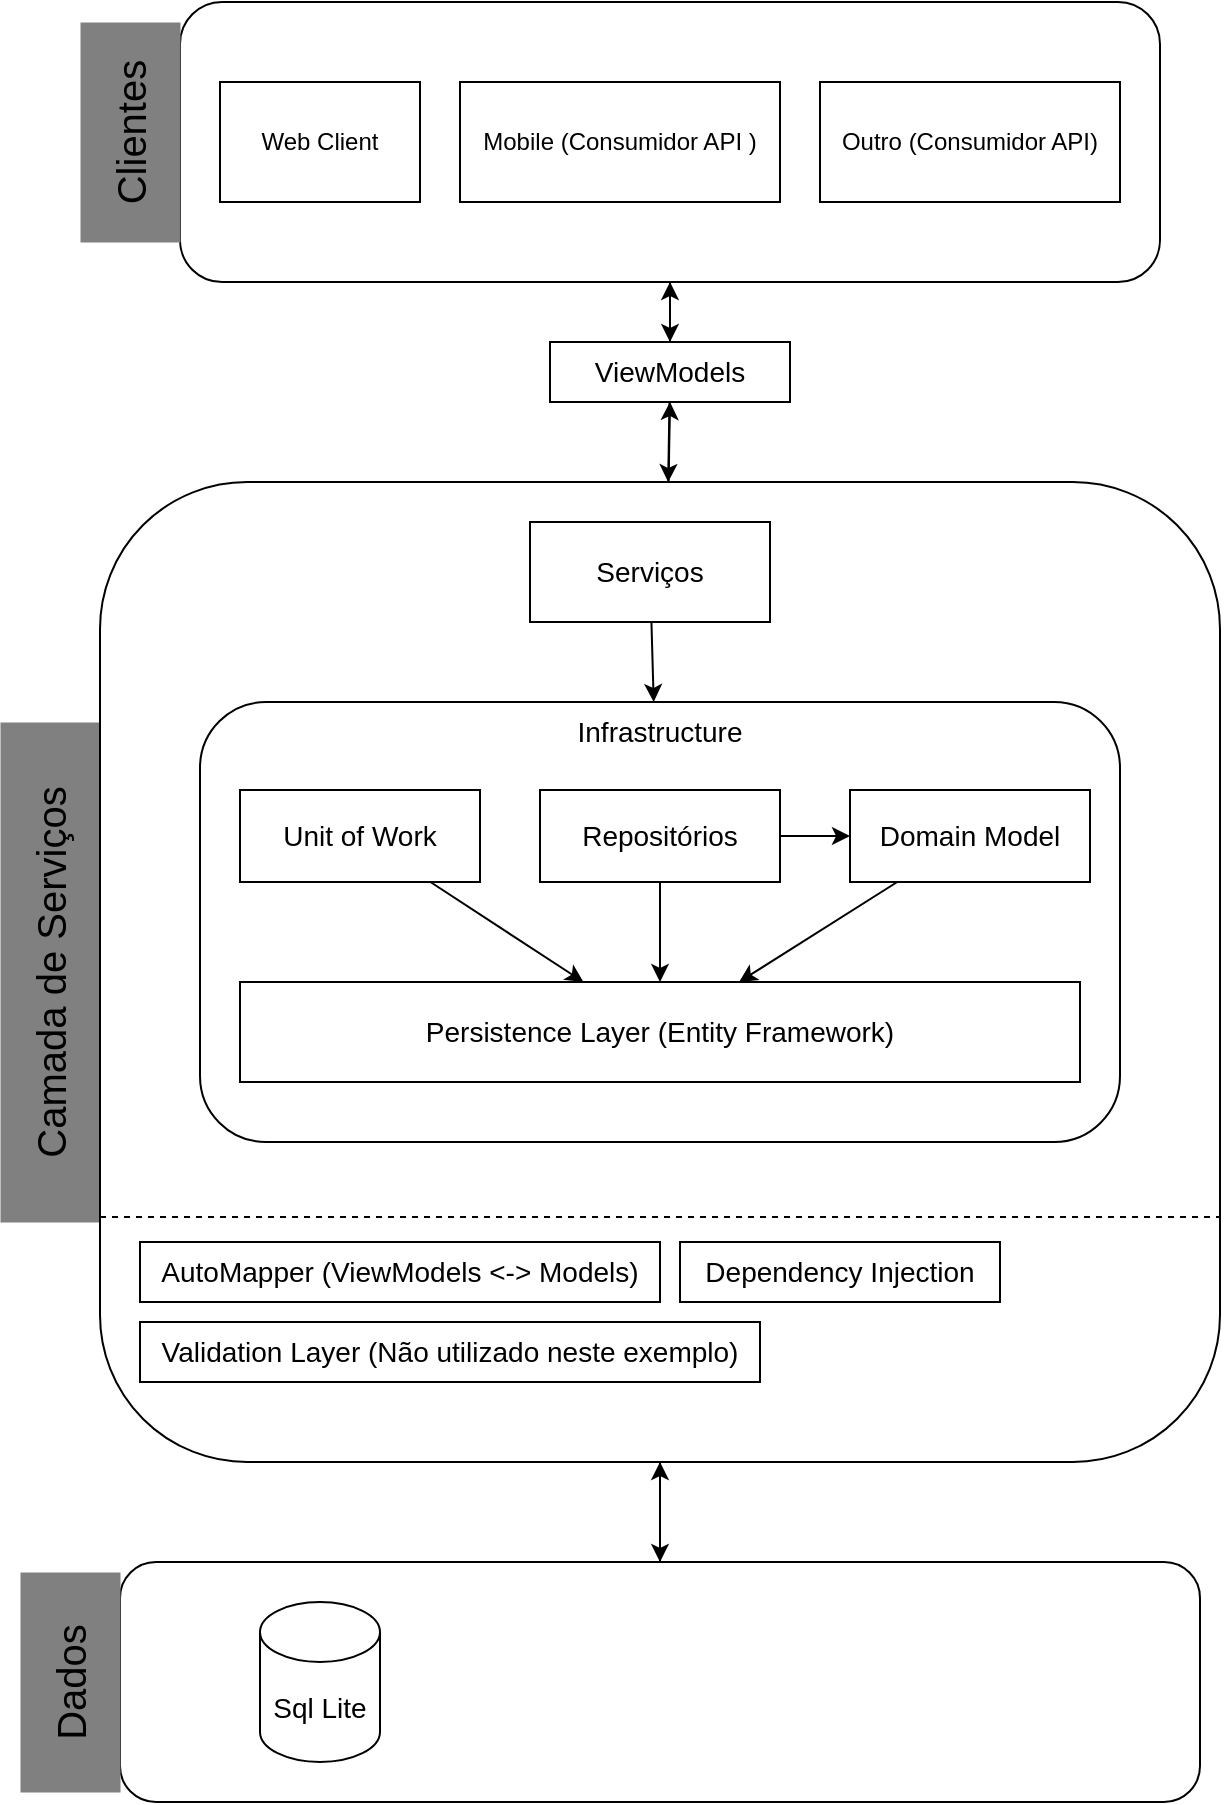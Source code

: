 <mxfile>
    <diagram id="zHjok8IunoWrPPDsl-fr" name="Page-1">
        <mxGraphModel dx="924" dy="1031" grid="0" gridSize="10" guides="1" tooltips="1" connect="1" arrows="1" fold="1" page="0" pageScale="1" pageWidth="850" pageHeight="1100" math="0" shadow="0">
            <root>
                <mxCell id="0"/>
                <mxCell id="1" parent="0"/>
                <mxCell id="28" style="edgeStyle=none;html=1;fontSize=14;" edge="1" parent="1" source="3" target="24">
                    <mxGeometry relative="1" as="geometry"/>
                </mxCell>
                <mxCell id="3" value="" style="rounded=1;whiteSpace=wrap;html=1;fillColor=default;" vertex="1" parent="1">
                    <mxGeometry x="170" y="100" width="490" height="140" as="geometry"/>
                </mxCell>
                <mxCell id="4" value="Clientes" style="text;html=1;strokeColor=none;fillColor=#808080;align=center;verticalAlign=middle;whiteSpace=wrap;rounded=0;rotation=-90;fillStyle=solid;strokeWidth=0;fontSize=20;" vertex="1" parent="1">
                    <mxGeometry x="90" y="140" width="110" height="50" as="geometry"/>
                </mxCell>
                <mxCell id="6" value="Web Client" style="rounded=0;whiteSpace=wrap;html=1;" vertex="1" parent="1">
                    <mxGeometry x="190" y="140" width="100" height="60" as="geometry"/>
                </mxCell>
                <mxCell id="7" value="Mobile (Consumidor API )" style="rounded=0;whiteSpace=wrap;html=1;" vertex="1" parent="1">
                    <mxGeometry x="310" y="140" width="160" height="60" as="geometry"/>
                </mxCell>
                <mxCell id="8" value="Outro (Consumidor API)" style="rounded=0;whiteSpace=wrap;html=1;" vertex="1" parent="1">
                    <mxGeometry x="490" y="140" width="150" height="60" as="geometry"/>
                </mxCell>
                <mxCell id="26" style="edgeStyle=none;html=1;fontSize=14;" edge="1" parent="1" source="24" target="10">
                    <mxGeometry relative="1" as="geometry"/>
                </mxCell>
                <mxCell id="29" style="edgeStyle=none;html=1;fontSize=14;" edge="1" parent="1" source="24" target="3">
                    <mxGeometry relative="1" as="geometry"/>
                </mxCell>
                <mxCell id="24" value="ViewModels" style="rounded=0;whiteSpace=wrap;html=1;fillStyle=solid;strokeWidth=1;fontSize=14;fillColor=default;" vertex="1" parent="1">
                    <mxGeometry x="355" y="270" width="120" height="30" as="geometry"/>
                </mxCell>
                <mxCell id="27" style="edgeStyle=none;html=1;entryX=0.5;entryY=1;entryDx=0;entryDy=0;fontSize=14;" edge="1" parent="1" source="10" target="24">
                    <mxGeometry relative="1" as="geometry"/>
                </mxCell>
                <mxCell id="37" value="Camada de Serviços" style="text;html=1;strokeColor=none;fillColor=#808080;align=center;verticalAlign=middle;whiteSpace=wrap;rounded=0;rotation=-90;fillStyle=solid;strokeWidth=0;fontSize=20;" vertex="1" parent="1">
                    <mxGeometry x="-20" y="560" width="250" height="50" as="geometry"/>
                </mxCell>
                <mxCell id="52" style="edgeStyle=none;html=1;fontSize=14;" edge="1" parent="1" source="10" target="34">
                    <mxGeometry relative="1" as="geometry"/>
                </mxCell>
                <mxCell id="10" value="&lt;span style=&quot;color: rgba(0, 0, 0, 0); font-family: monospace; font-size: 0px; text-align: start;&quot;&gt;%3CmxGraphModel%3E%3Croot%3E%3CmxCell%20id%3D%220%22%2F%3E%3CmxCell%20id%3D%221%22%20parent%3D%220%22%2F%3E%3CmxCell%20id%3D%222%22%20value%3D%22Clientes%22%20style%3D%22text%3Bhtml%3D1%3BstrokeColor%3Dnone%3BfillColor%3D%23808080%3Balign%3Dcenter%3BverticalAlign%3Dmiddle%3BwhiteSpace%3Dwrap%3Brounded%3D0%3Brotation%3D-90%3BfillStyle%3Dsolid%3BstrokeWidth%3D0%3BfontSize%3D20%3B%22%20vertex%3D%221%22%20parent%3D%221%22%3E%3CmxGeometry%20x%3D%2290%22%20y%3D%22140%22%20width%3D%22110%22%20height%3D%2250%22%20as%3D%22geometry%22%2F%3E%3C%2FmxCell%3E%3C%2Froot%3E%3C%2FmxGraphModel%3E&lt;/span&gt;" style="rounded=1;whiteSpace=wrap;html=1;fillStyle=solid;strokeWidth=1;fontSize=20;fillColor=default;" vertex="1" parent="1">
                    <mxGeometry x="130" y="340" width="560" height="490" as="geometry"/>
                </mxCell>
                <mxCell id="19" value="Infrastructure" style="rounded=1;whiteSpace=wrap;html=1;fillStyle=solid;strokeWidth=1;fontSize=14;fillColor=none;verticalAlign=top;" vertex="1" parent="1">
                    <mxGeometry x="180" y="450" width="460" height="220" as="geometry"/>
                </mxCell>
                <mxCell id="45" style="edgeStyle=none;html=1;fontSize=14;" edge="1" parent="1" source="12" target="19">
                    <mxGeometry relative="1" as="geometry"/>
                </mxCell>
                <mxCell id="12" value="Serviços" style="rounded=0;whiteSpace=wrap;html=1;fillStyle=solid;strokeWidth=1;fontSize=14;fillColor=none;" vertex="1" parent="1">
                    <mxGeometry x="345" y="360" width="120" height="50" as="geometry"/>
                </mxCell>
                <mxCell id="43" style="edgeStyle=none;html=1;fontSize=14;" edge="1" parent="1" source="13" target="15">
                    <mxGeometry relative="1" as="geometry"/>
                </mxCell>
                <mxCell id="13" value="Repositórios" style="rounded=0;whiteSpace=wrap;html=1;fillStyle=solid;strokeWidth=1;fontSize=14;fillColor=none;" vertex="1" parent="1">
                    <mxGeometry x="350" y="494" width="120" height="46" as="geometry"/>
                </mxCell>
                <mxCell id="42" style="edgeStyle=none;html=1;fontSize=14;" edge="1" parent="1" source="14" target="15">
                    <mxGeometry relative="1" as="geometry"/>
                </mxCell>
                <mxCell id="14" value="Unit of Work" style="rounded=0;whiteSpace=wrap;html=1;fillStyle=solid;strokeWidth=1;fontSize=14;fillColor=none;" vertex="1" parent="1">
                    <mxGeometry x="200" y="494" width="120" height="46" as="geometry"/>
                </mxCell>
                <mxCell id="15" value="Persistence Layer (Entity Framework)" style="rounded=0;whiteSpace=wrap;html=1;fillStyle=solid;strokeWidth=1;fontSize=14;fillColor=none;" vertex="1" parent="1">
                    <mxGeometry x="200" y="590" width="420" height="50" as="geometry"/>
                </mxCell>
                <mxCell id="44" style="edgeStyle=none;html=1;fontSize=14;" edge="1" parent="1" source="17" target="15">
                    <mxGeometry relative="1" as="geometry"/>
                </mxCell>
                <mxCell id="17" value="Domain Model" style="rounded=0;whiteSpace=wrap;html=1;fillStyle=solid;strokeWidth=1;fontSize=14;fillColor=none;" vertex="1" parent="1">
                    <mxGeometry x="505" y="494" width="120" height="46" as="geometry"/>
                </mxCell>
                <mxCell id="22" style="edgeStyle=none;html=1;entryX=0;entryY=0.5;entryDx=0;entryDy=0;fontSize=14;" edge="1" parent="1" source="13" target="17">
                    <mxGeometry relative="1" as="geometry"/>
                </mxCell>
                <mxCell id="47" value="" style="endArrow=none;dashed=1;html=1;fontSize=14;entryX=1;entryY=0.75;entryDx=0;entryDy=0;exitX=0;exitY=0.75;exitDx=0;exitDy=0;" edge="1" parent="1" source="10" target="10">
                    <mxGeometry width="50" height="50" relative="1" as="geometry">
                        <mxPoint x="430" y="660" as="sourcePoint"/>
                        <mxPoint x="480" y="610" as="targetPoint"/>
                    </mxGeometry>
                </mxCell>
                <mxCell id="48" value="AutoMapper (ViewModels &amp;lt;-&amp;gt; Models)" style="rounded=0;whiteSpace=wrap;html=1;fillStyle=solid;strokeWidth=1;fontSize=14;fillColor=default;" vertex="1" parent="1">
                    <mxGeometry x="150" y="720" width="260" height="30" as="geometry"/>
                </mxCell>
                <mxCell id="49" value="Dependency Injection" style="rounded=0;whiteSpace=wrap;html=1;fillStyle=solid;strokeWidth=1;fontSize=14;fillColor=default;" vertex="1" parent="1">
                    <mxGeometry x="420" y="720" width="160" height="30" as="geometry"/>
                </mxCell>
                <mxCell id="50" value="Validation Layer (Não utilizado neste exemplo)" style="rounded=0;whiteSpace=wrap;html=1;fillStyle=solid;strokeWidth=1;fontSize=14;fillColor=default;" vertex="1" parent="1">
                    <mxGeometry x="150" y="760" width="310" height="30" as="geometry"/>
                </mxCell>
                <mxCell id="51" value="" style="group" vertex="1" connectable="0" parent="1">
                    <mxGeometry x="90" y="880" width="590" height="120" as="geometry"/>
                </mxCell>
                <mxCell id="34" value="" style="rounded=1;whiteSpace=wrap;html=1;fillStyle=solid;strokeWidth=1;fontSize=14;fillColor=default;" vertex="1" parent="51">
                    <mxGeometry x="50" width="540" height="120" as="geometry"/>
                </mxCell>
                <mxCell id="39" value="Dados" style="text;html=1;strokeColor=none;fillColor=#808080;align=center;verticalAlign=middle;whiteSpace=wrap;rounded=0;rotation=-90;fillStyle=solid;strokeWidth=0;fontSize=20;" vertex="1" parent="51">
                    <mxGeometry x="-30" y="35" width="110" height="50" as="geometry"/>
                </mxCell>
                <mxCell id="40" value="Sql Lite" style="shape=cylinder3;whiteSpace=wrap;html=1;boundedLbl=1;backgroundOutline=1;size=15;fillStyle=solid;strokeWidth=1;fontSize=14;fillColor=default;" vertex="1" parent="51">
                    <mxGeometry x="120" y="20" width="60" height="80" as="geometry"/>
                </mxCell>
                <mxCell id="53" style="edgeStyle=none;html=1;entryX=0.5;entryY=1;entryDx=0;entryDy=0;fontSize=14;" edge="1" parent="1" source="34" target="10">
                    <mxGeometry relative="1" as="geometry"/>
                </mxCell>
            </root>
        </mxGraphModel>
    </diagram>
</mxfile>